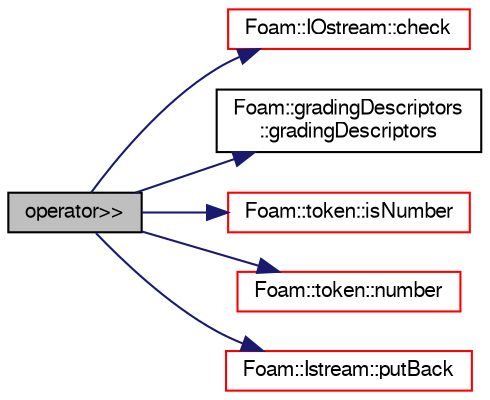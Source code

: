digraph "operator&gt;&gt;"
{
  bgcolor="transparent";
  edge [fontname="FreeSans",fontsize="10",labelfontname="FreeSans",labelfontsize="10"];
  node [fontname="FreeSans",fontsize="10",shape=record];
  rankdir="LR";
  Node7391 [label="operator\>\>",height=0.2,width=0.4,color="black", fillcolor="grey75", style="filled", fontcolor="black"];
  Node7391 -> Node7392 [color="midnightblue",fontsize="10",style="solid",fontname="FreeSans"];
  Node7392 [label="Foam::IOstream::check",height=0.2,width=0.4,color="red",URL="$a26226.html#a367eb3425fc4e8270e2aa961df8ac8a5",tooltip="Check IOstream status for given operation. "];
  Node7391 -> Node7441 [color="midnightblue",fontsize="10",style="solid",fontname="FreeSans"];
  Node7441 [label="Foam::gradingDescriptors\l::gradingDescriptors",height=0.2,width=0.4,color="black",URL="$a24766.html#acc90913302f9998ca8cc247b183323fd",tooltip="Default constructor. "];
  Node7391 -> Node7442 [color="midnightblue",fontsize="10",style="solid",fontname="FreeSans"];
  Node7442 [label="Foam::token::isNumber",height=0.2,width=0.4,color="red",URL="$a26306.html#a1680baf2428512b1a45060f52f3ade28"];
  Node7391 -> Node7444 [color="midnightblue",fontsize="10",style="solid",fontname="FreeSans"];
  Node7444 [label="Foam::token::number",height=0.2,width=0.4,color="red",URL="$a26306.html#a60dffa6c29647d1c83a9e00ecb7a703a"];
  Node7391 -> Node7446 [color="midnightblue",fontsize="10",style="solid",fontname="FreeSans"];
  Node7446 [label="Foam::Istream::putBack",height=0.2,width=0.4,color="red",URL="$a26234.html#af22e503b062298eef54e360dfc06d0b4",tooltip="Put back token. "];
}
